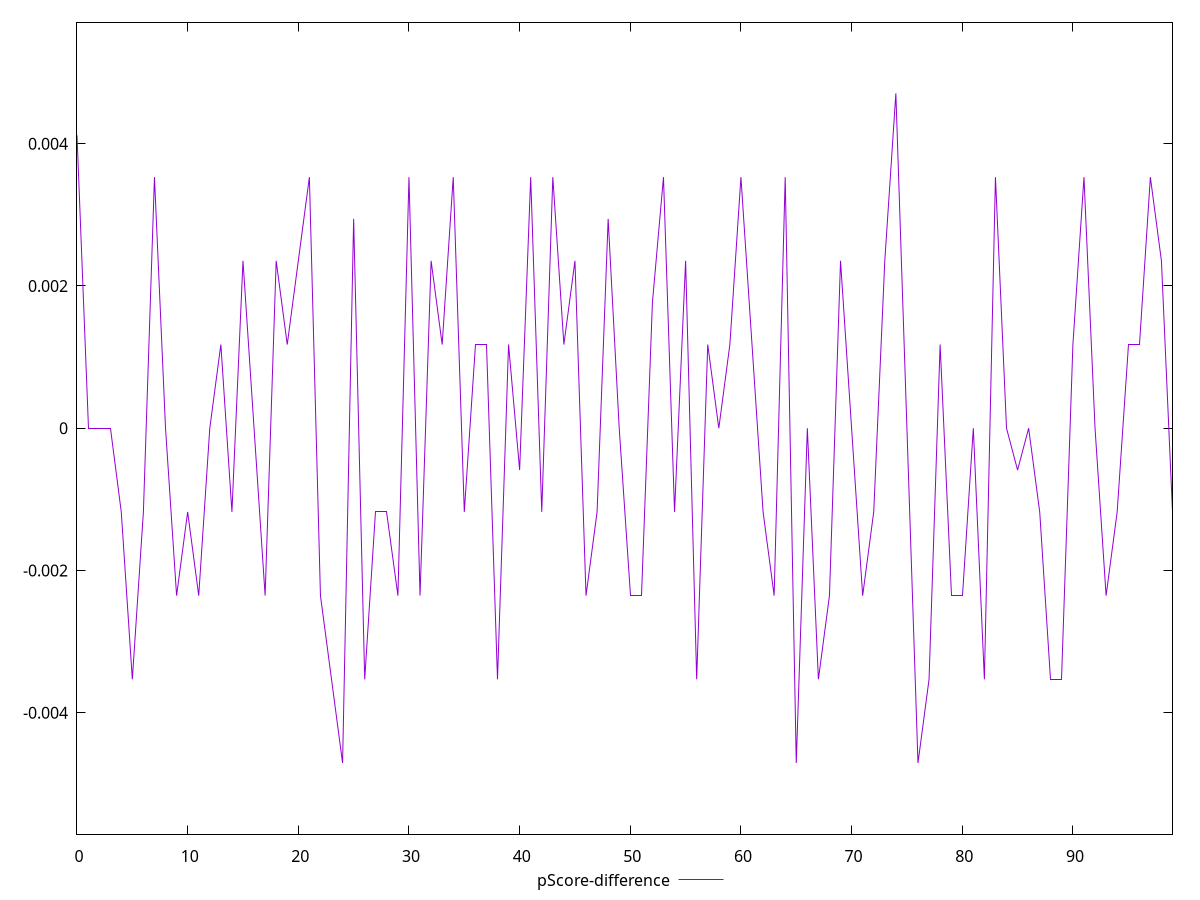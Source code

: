 reset

$pScoreDifference <<EOF
0 0.0041176470588235314
1 -2.7755575615628914e-17
2 0
3 0
4 -0.0011764705882353343
5 -0.0035294117647059198
6 -0.0011764705882353343
7 0.0035294117647058365
8 0
9 -0.0023529411764705854
10 -0.0011764705882353343
11 -0.0023529411764705854
12 0
13 0.0011764705882352788
14 -0.0011764705882353066
15 0.0023529411764705577
16 0
17 -0.0023529411764705854
18 0.0023529411764705577
19 0.0011764705882353066
20 0.0023529411764705577
21 0.0035294117647058365
22 -0.0023529411764705854
23 -0.003529411764705892
24 -0.004705882352941226
25 0.0029411764705882526
26 -0.0035294117647059198
27 -0.0011764705882353066
28 -0.0011764705882353343
29 -0.002352941176470613
30 0.0035294117647058643
31 -0.0023529411764705854
32 0.0023529411764705577
33 0.0011764705882352788
34 0.0035294117647058365
35 -0.0011764705882353343
36 0.0011764705882352788
37 0.0011764705882352788
38 -0.003529411764705892
39 0.0011764705882353066
40 -0.0005882352941176394
41 0.0035294117647058365
42 -0.0011764705882353343
43 0.0035294117647058365
44 0.0011764705882352788
45 0.0023529411764705854
46 -0.0023529411764705854
47 -0.0011764705882353343
48 0.002941176470588225
49 -2.7755575615628914e-17
50 -0.002352941176470613
51 -0.0023529411764705854
52 0.0017647058823529183
53 0.0035294117647058365
54 -0.0011764705882353343
55 0.0023529411764705577
56 -0.0035294117647059198
57 0.0011764705882352788
58 0
59 0.0011764705882352788
60 0.0035294117647058365
61 0.0011764705882352788
62 -0.0011764705882353343
63 -0.0023529411764705854
64 0.0035294117647058365
65 -0.004705882352941226
66 0
67 -0.0035294117647059198
68 -0.002352941176470613
69 0.0023529411764705577
70 0
71 -0.0023529411764705854
72 -0.0011764705882353343
73 0.0023529411764705854
74 0.004705882352941171
75 0
76 -0.004705882352941199
77 -0.0035294117647059198
78 0.0011764705882353066
79 -0.0023529411764705854
80 -0.0023529411764705854
81 0
82 -0.003529411764705892
83 0.0035294117647058365
84 -2.7755575615628914e-17
85 -0.0005882352941176394
86 0
87 -0.0011764705882353343
88 -0.003529411764705892
89 -0.0035294117647059198
90 0.0011764705882353066
91 0.0035294117647058365
92 0
93 -0.0023529411764705854
94 -0.0011764705882353066
95 0.0011764705882352788
96 0.0011764705882352788
97 0.0035294117647058365
98 0.0023529411764705577
99 -0.0011764705882353066
EOF

set key outside below
set xrange [0:99]
set yrange [-0.005705882352941226:0.005705882352941171]
set trange [-0.005705882352941226:0.005705882352941171]
set terminal svg size 640, 500 enhanced background rgb 'white'
set output "reports/report_00032_2021-02-25T10-28-15.087Z/unused-javascript/samples/music/pScore-difference/values.svg"

plot $pScoreDifference title "pScore-difference" with line

reset
